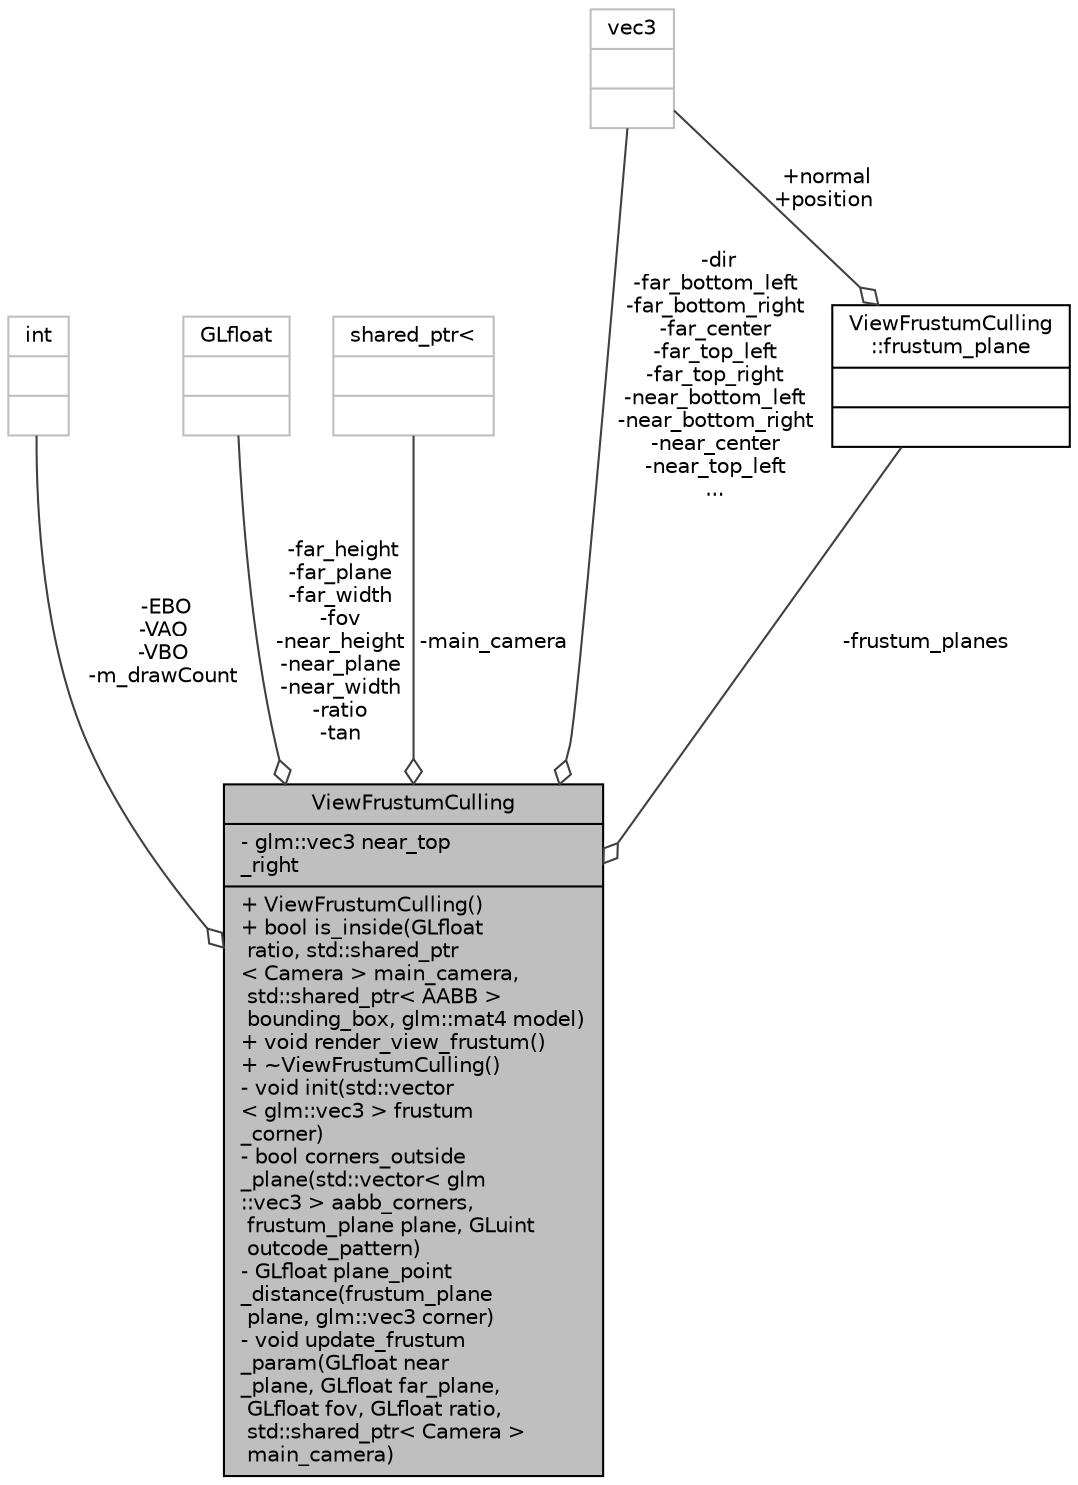 digraph "ViewFrustumCulling"
{
 // INTERACTIVE_SVG=YES
 // LATEX_PDF_SIZE
  bgcolor="transparent";
  edge [fontname="Helvetica",fontsize="10",labelfontname="Helvetica",labelfontsize="10"];
  node [fontname="Helvetica",fontsize="10",shape=record];
  Node1 [label="{ViewFrustumCulling\n|- glm::vec3 near_top\l_right\l|+  ViewFrustumCulling()\l+ bool is_inside(GLfloat\l ratio, std::shared_ptr\l\< Camera \> main_camera,\l std::shared_ptr\< AABB \>\l bounding_box, glm::mat4 model)\l+ void render_view_frustum()\l+  ~ViewFrustumCulling()\l- void init(std::vector\l\< glm::vec3 \> frustum\l_corner)\l- bool corners_outside\l_plane(std::vector\< glm\l::vec3 \> aabb_corners,\l frustum_plane plane, GLuint\l outcode_pattern)\l- GLfloat plane_point\l_distance(frustum_plane\l plane, glm::vec3 corner)\l- void update_frustum\l_param(GLfloat near\l_plane, GLfloat far_plane,\l GLfloat fov, GLfloat ratio,\l std::shared_ptr\< Camera \>\l main_camera)\l}",height=0.2,width=0.4,color="black", fillcolor="grey75", style="filled", fontcolor="black",tooltip=" "];
  Node2 -> Node1 [color="grey25",fontsize="10",style="solid",label=" -EBO\n-VAO\n-VBO\n-m_drawCount" ,arrowhead="odiamond",fontname="Helvetica"];
  Node2 [label="{int\n||}",height=0.2,width=0.4,color="grey75",tooltip=" "];
  Node3 -> Node1 [color="grey25",fontsize="10",style="solid",label=" -far_height\n-far_plane\n-far_width\n-fov\n-near_height\n-near_plane\n-near_width\n-ratio\n-tan" ,arrowhead="odiamond",fontname="Helvetica"];
  Node3 [label="{GLfloat\n||}",height=0.2,width=0.4,color="grey75",tooltip=" "];
  Node4 -> Node1 [color="grey25",fontsize="10",style="solid",label=" -main_camera" ,arrowhead="odiamond",fontname="Helvetica"];
  Node4 [label="{shared_ptr\<\n||}",height=0.2,width=0.4,color="grey75",tooltip=" "];
  Node5 -> Node1 [color="grey25",fontsize="10",style="solid",label=" -dir\n-far_bottom_left\n-far_bottom_right\n-far_center\n-far_top_left\n-far_top_right\n-near_bottom_left\n-near_bottom_right\n-near_center\n-near_top_left\n..." ,arrowhead="odiamond",fontname="Helvetica"];
  Node5 [label="{vec3\n||}",height=0.2,width=0.4,color="grey75",tooltip=" "];
  Node6 -> Node1 [color="grey25",fontsize="10",style="solid",label=" -frustum_planes" ,arrowhead="odiamond",fontname="Helvetica"];
  Node6 [label="{ViewFrustumCulling\l::frustum_plane\n||}",height=0.2,width=0.4,color="black",URL="$d1/d35/struct_view_frustum_culling_1_1frustum__plane.html",tooltip=" "];
  Node5 -> Node6 [color="grey25",fontsize="10",style="solid",label=" +normal\n+position" ,arrowhead="odiamond",fontname="Helvetica"];
}
